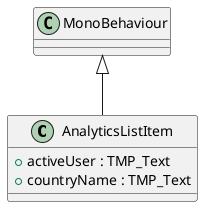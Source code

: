 @startuml
class AnalyticsListItem {
    + activeUser : TMP_Text
    + countryName : TMP_Text
}
MonoBehaviour <|-- AnalyticsListItem
@enduml
